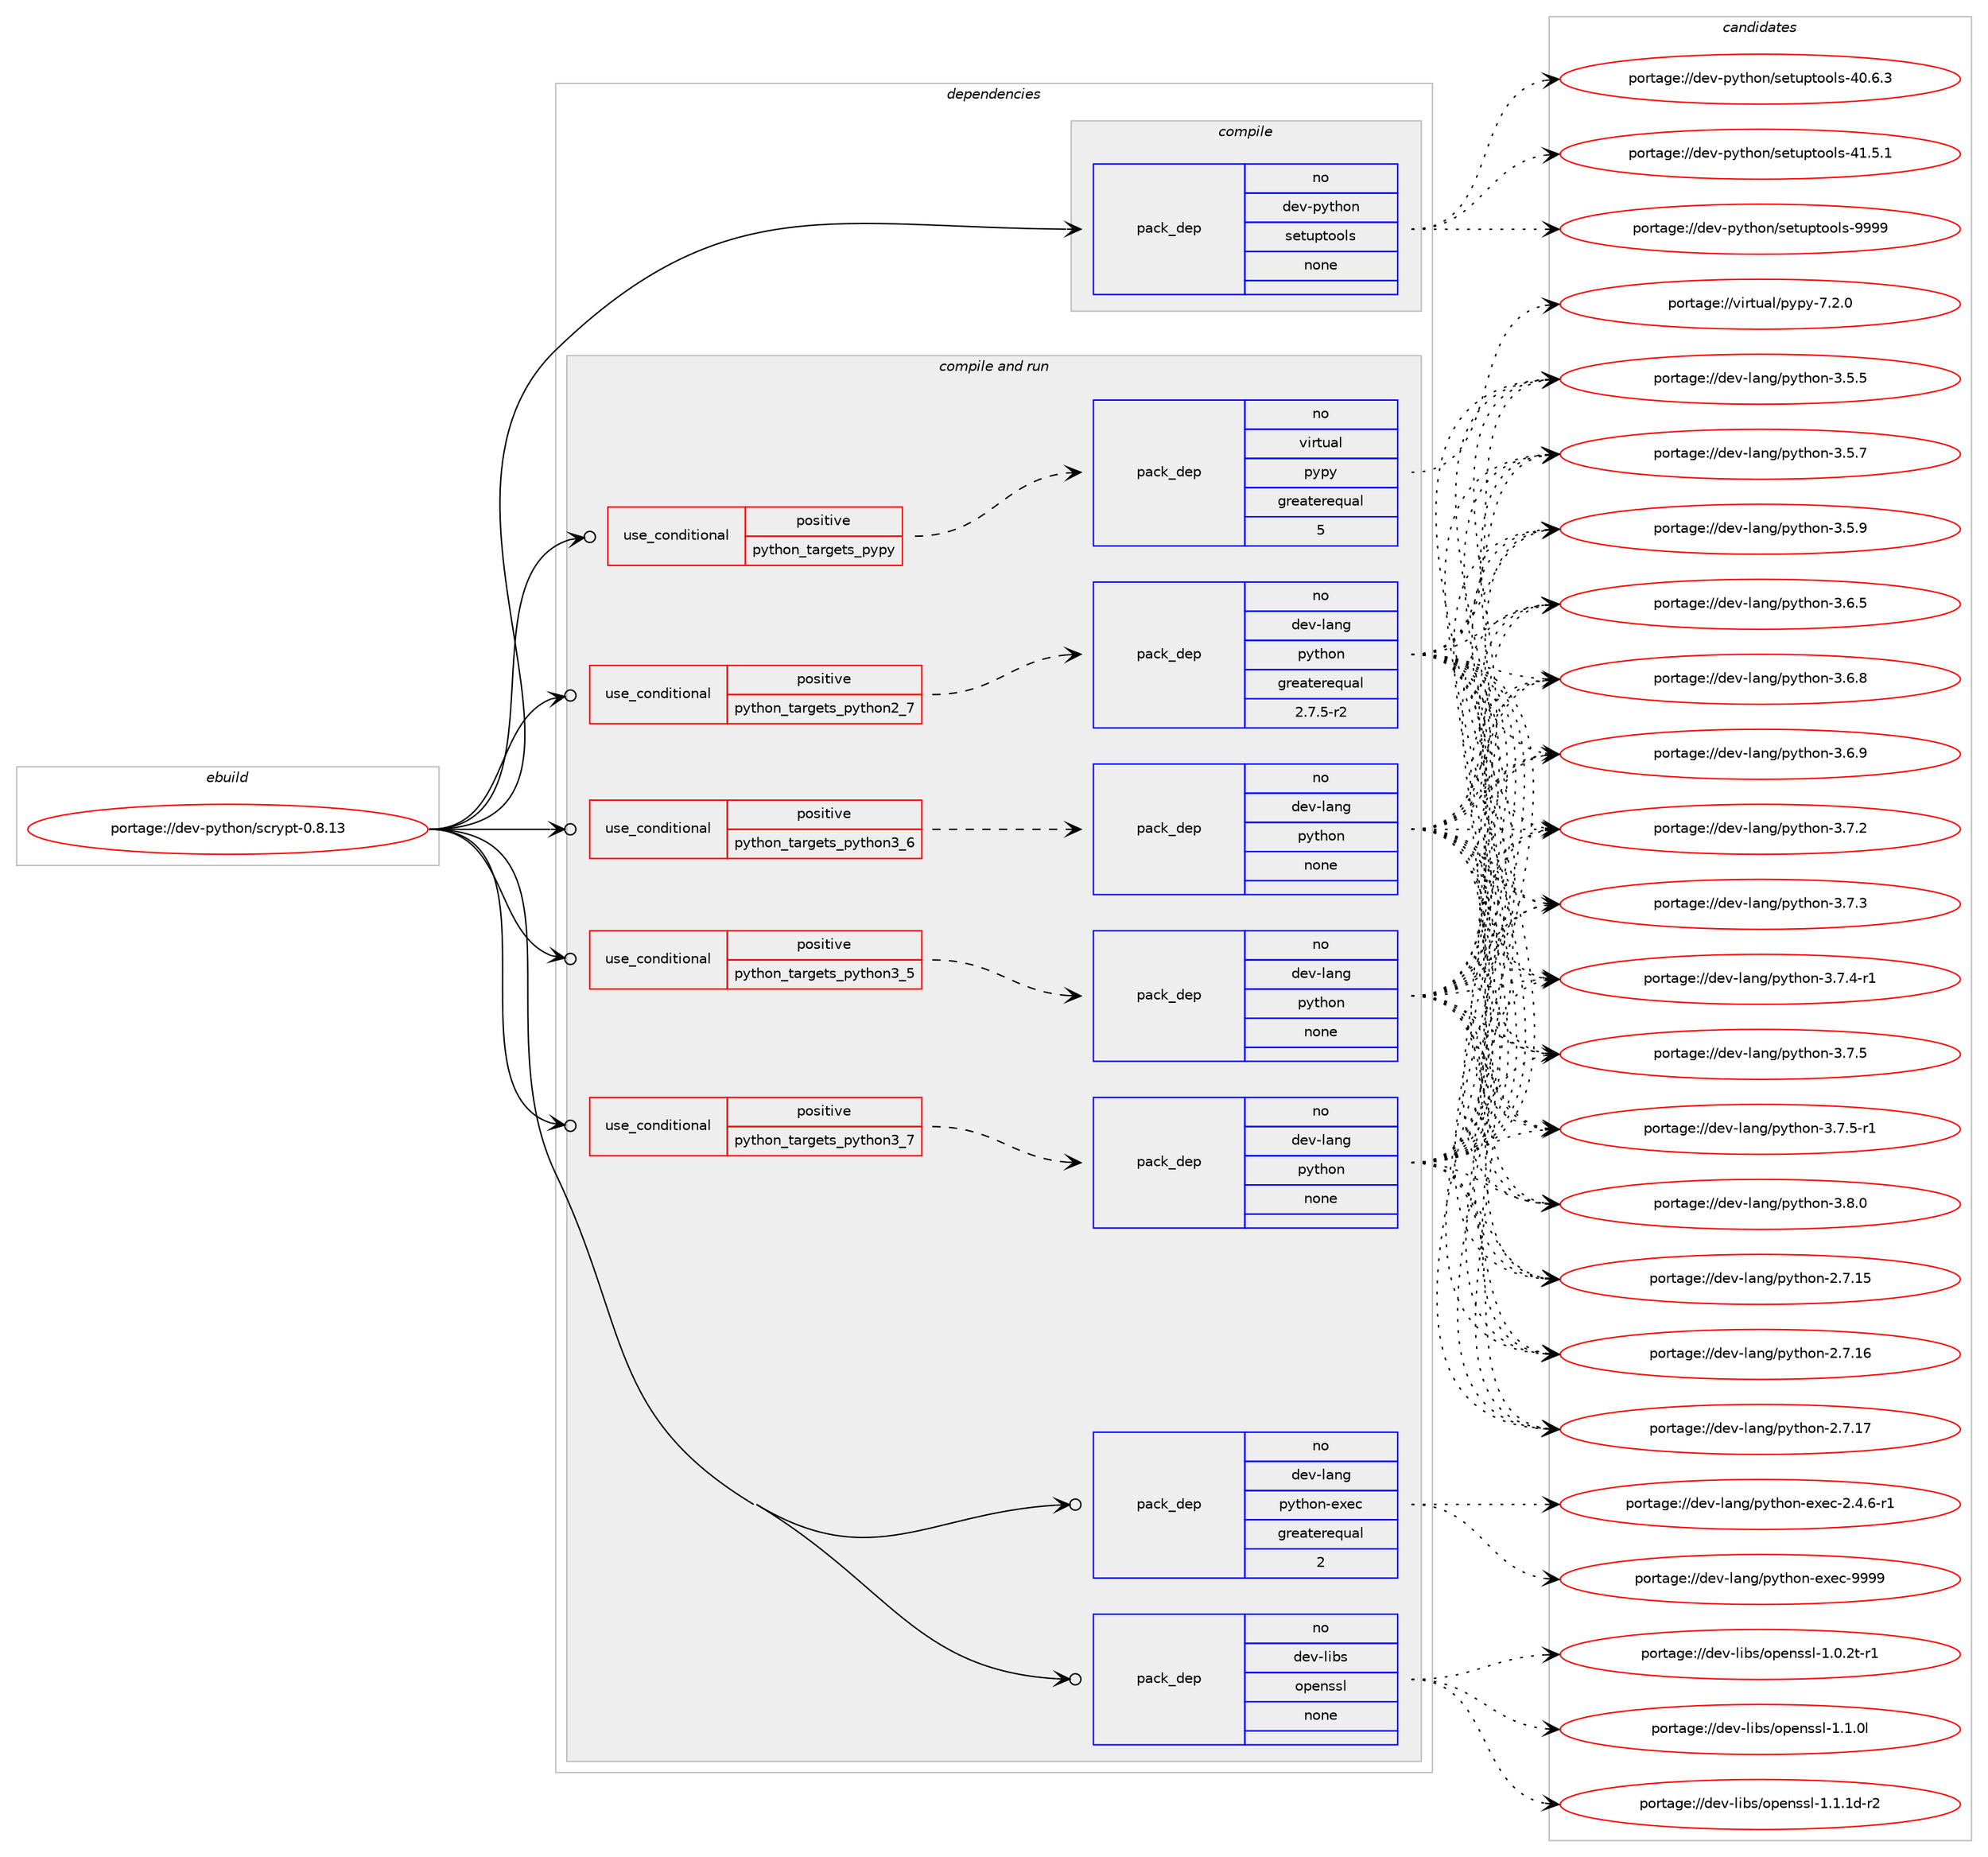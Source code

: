 digraph prolog {

# *************
# Graph options
# *************

newrank=true;
concentrate=true;
compound=true;
graph [rankdir=LR,fontname=Helvetica,fontsize=10,ranksep=1.5];#, ranksep=2.5, nodesep=0.2];
edge  [arrowhead=vee];
node  [fontname=Helvetica,fontsize=10];

# **********
# The ebuild
# **********

subgraph cluster_leftcol {
color=gray;
rank=same;
label=<<i>ebuild</i>>;
id [label="portage://dev-python/scrypt-0.8.13", color=red, width=4, href="../dev-python/scrypt-0.8.13.svg"];
}

# ****************
# The dependencies
# ****************

subgraph cluster_midcol {
color=gray;
label=<<i>dependencies</i>>;
subgraph cluster_compile {
fillcolor="#eeeeee";
style=filled;
label=<<i>compile</i>>;
subgraph pack129751 {
dependency171546 [label=<<TABLE BORDER="0" CELLBORDER="1" CELLSPACING="0" CELLPADDING="4" WIDTH="220"><TR><TD ROWSPAN="6" CELLPADDING="30">pack_dep</TD></TR><TR><TD WIDTH="110">no</TD></TR><TR><TD>dev-python</TD></TR><TR><TD>setuptools</TD></TR><TR><TD>none</TD></TR><TR><TD></TD></TR></TABLE>>, shape=none, color=blue];
}
id:e -> dependency171546:w [weight=20,style="solid",arrowhead="vee"];
}
subgraph cluster_compileandrun {
fillcolor="#eeeeee";
style=filled;
label=<<i>compile and run</i>>;
subgraph cond38392 {
dependency171547 [label=<<TABLE BORDER="0" CELLBORDER="1" CELLSPACING="0" CELLPADDING="4"><TR><TD ROWSPAN="3" CELLPADDING="10">use_conditional</TD></TR><TR><TD>positive</TD></TR><TR><TD>python_targets_pypy</TD></TR></TABLE>>, shape=none, color=red];
subgraph pack129752 {
dependency171548 [label=<<TABLE BORDER="0" CELLBORDER="1" CELLSPACING="0" CELLPADDING="4" WIDTH="220"><TR><TD ROWSPAN="6" CELLPADDING="30">pack_dep</TD></TR><TR><TD WIDTH="110">no</TD></TR><TR><TD>virtual</TD></TR><TR><TD>pypy</TD></TR><TR><TD>greaterequal</TD></TR><TR><TD>5</TD></TR></TABLE>>, shape=none, color=blue];
}
dependency171547:e -> dependency171548:w [weight=20,style="dashed",arrowhead="vee"];
}
id:e -> dependency171547:w [weight=20,style="solid",arrowhead="odotvee"];
subgraph cond38393 {
dependency171549 [label=<<TABLE BORDER="0" CELLBORDER="1" CELLSPACING="0" CELLPADDING="4"><TR><TD ROWSPAN="3" CELLPADDING="10">use_conditional</TD></TR><TR><TD>positive</TD></TR><TR><TD>python_targets_python2_7</TD></TR></TABLE>>, shape=none, color=red];
subgraph pack129753 {
dependency171550 [label=<<TABLE BORDER="0" CELLBORDER="1" CELLSPACING="0" CELLPADDING="4" WIDTH="220"><TR><TD ROWSPAN="6" CELLPADDING="30">pack_dep</TD></TR><TR><TD WIDTH="110">no</TD></TR><TR><TD>dev-lang</TD></TR><TR><TD>python</TD></TR><TR><TD>greaterequal</TD></TR><TR><TD>2.7.5-r2</TD></TR></TABLE>>, shape=none, color=blue];
}
dependency171549:e -> dependency171550:w [weight=20,style="dashed",arrowhead="vee"];
}
id:e -> dependency171549:w [weight=20,style="solid",arrowhead="odotvee"];
subgraph cond38394 {
dependency171551 [label=<<TABLE BORDER="0" CELLBORDER="1" CELLSPACING="0" CELLPADDING="4"><TR><TD ROWSPAN="3" CELLPADDING="10">use_conditional</TD></TR><TR><TD>positive</TD></TR><TR><TD>python_targets_python3_5</TD></TR></TABLE>>, shape=none, color=red];
subgraph pack129754 {
dependency171552 [label=<<TABLE BORDER="0" CELLBORDER="1" CELLSPACING="0" CELLPADDING="4" WIDTH="220"><TR><TD ROWSPAN="6" CELLPADDING="30">pack_dep</TD></TR><TR><TD WIDTH="110">no</TD></TR><TR><TD>dev-lang</TD></TR><TR><TD>python</TD></TR><TR><TD>none</TD></TR><TR><TD></TD></TR></TABLE>>, shape=none, color=blue];
}
dependency171551:e -> dependency171552:w [weight=20,style="dashed",arrowhead="vee"];
}
id:e -> dependency171551:w [weight=20,style="solid",arrowhead="odotvee"];
subgraph cond38395 {
dependency171553 [label=<<TABLE BORDER="0" CELLBORDER="1" CELLSPACING="0" CELLPADDING="4"><TR><TD ROWSPAN="3" CELLPADDING="10">use_conditional</TD></TR><TR><TD>positive</TD></TR><TR><TD>python_targets_python3_6</TD></TR></TABLE>>, shape=none, color=red];
subgraph pack129755 {
dependency171554 [label=<<TABLE BORDER="0" CELLBORDER="1" CELLSPACING="0" CELLPADDING="4" WIDTH="220"><TR><TD ROWSPAN="6" CELLPADDING="30">pack_dep</TD></TR><TR><TD WIDTH="110">no</TD></TR><TR><TD>dev-lang</TD></TR><TR><TD>python</TD></TR><TR><TD>none</TD></TR><TR><TD></TD></TR></TABLE>>, shape=none, color=blue];
}
dependency171553:e -> dependency171554:w [weight=20,style="dashed",arrowhead="vee"];
}
id:e -> dependency171553:w [weight=20,style="solid",arrowhead="odotvee"];
subgraph cond38396 {
dependency171555 [label=<<TABLE BORDER="0" CELLBORDER="1" CELLSPACING="0" CELLPADDING="4"><TR><TD ROWSPAN="3" CELLPADDING="10">use_conditional</TD></TR><TR><TD>positive</TD></TR><TR><TD>python_targets_python3_7</TD></TR></TABLE>>, shape=none, color=red];
subgraph pack129756 {
dependency171556 [label=<<TABLE BORDER="0" CELLBORDER="1" CELLSPACING="0" CELLPADDING="4" WIDTH="220"><TR><TD ROWSPAN="6" CELLPADDING="30">pack_dep</TD></TR><TR><TD WIDTH="110">no</TD></TR><TR><TD>dev-lang</TD></TR><TR><TD>python</TD></TR><TR><TD>none</TD></TR><TR><TD></TD></TR></TABLE>>, shape=none, color=blue];
}
dependency171555:e -> dependency171556:w [weight=20,style="dashed",arrowhead="vee"];
}
id:e -> dependency171555:w [weight=20,style="solid",arrowhead="odotvee"];
subgraph pack129757 {
dependency171557 [label=<<TABLE BORDER="0" CELLBORDER="1" CELLSPACING="0" CELLPADDING="4" WIDTH="220"><TR><TD ROWSPAN="6" CELLPADDING="30">pack_dep</TD></TR><TR><TD WIDTH="110">no</TD></TR><TR><TD>dev-lang</TD></TR><TR><TD>python-exec</TD></TR><TR><TD>greaterequal</TD></TR><TR><TD>2</TD></TR></TABLE>>, shape=none, color=blue];
}
id:e -> dependency171557:w [weight=20,style="solid",arrowhead="odotvee"];
subgraph pack129758 {
dependency171558 [label=<<TABLE BORDER="0" CELLBORDER="1" CELLSPACING="0" CELLPADDING="4" WIDTH="220"><TR><TD ROWSPAN="6" CELLPADDING="30">pack_dep</TD></TR><TR><TD WIDTH="110">no</TD></TR><TR><TD>dev-libs</TD></TR><TR><TD>openssl</TD></TR><TR><TD>none</TD></TR><TR><TD></TD></TR></TABLE>>, shape=none, color=blue];
}
id:e -> dependency171558:w [weight=20,style="solid",arrowhead="odotvee"];
}
subgraph cluster_run {
fillcolor="#eeeeee";
style=filled;
label=<<i>run</i>>;
}
}

# **************
# The candidates
# **************

subgraph cluster_choices {
rank=same;
color=gray;
label=<<i>candidates</i>>;

subgraph choice129751 {
color=black;
nodesep=1;
choiceportage100101118451121211161041111104711510111611711211611111110811545524846544651 [label="portage://dev-python/setuptools-40.6.3", color=red, width=4,href="../dev-python/setuptools-40.6.3.svg"];
choiceportage100101118451121211161041111104711510111611711211611111110811545524946534649 [label="portage://dev-python/setuptools-41.5.1", color=red, width=4,href="../dev-python/setuptools-41.5.1.svg"];
choiceportage10010111845112121116104111110471151011161171121161111111081154557575757 [label="portage://dev-python/setuptools-9999", color=red, width=4,href="../dev-python/setuptools-9999.svg"];
dependency171546:e -> choiceportage100101118451121211161041111104711510111611711211611111110811545524846544651:w [style=dotted,weight="100"];
dependency171546:e -> choiceportage100101118451121211161041111104711510111611711211611111110811545524946534649:w [style=dotted,weight="100"];
dependency171546:e -> choiceportage10010111845112121116104111110471151011161171121161111111081154557575757:w [style=dotted,weight="100"];
}
subgraph choice129752 {
color=black;
nodesep=1;
choiceportage1181051141161179710847112121112121455546504648 [label="portage://virtual/pypy-7.2.0", color=red, width=4,href="../virtual/pypy-7.2.0.svg"];
dependency171548:e -> choiceportage1181051141161179710847112121112121455546504648:w [style=dotted,weight="100"];
}
subgraph choice129753 {
color=black;
nodesep=1;
choiceportage10010111845108971101034711212111610411111045504655464953 [label="portage://dev-lang/python-2.7.15", color=red, width=4,href="../dev-lang/python-2.7.15.svg"];
choiceportage10010111845108971101034711212111610411111045504655464954 [label="portage://dev-lang/python-2.7.16", color=red, width=4,href="../dev-lang/python-2.7.16.svg"];
choiceportage10010111845108971101034711212111610411111045504655464955 [label="portage://dev-lang/python-2.7.17", color=red, width=4,href="../dev-lang/python-2.7.17.svg"];
choiceportage100101118451089711010347112121116104111110455146534653 [label="portage://dev-lang/python-3.5.5", color=red, width=4,href="../dev-lang/python-3.5.5.svg"];
choiceportage100101118451089711010347112121116104111110455146534655 [label="portage://dev-lang/python-3.5.7", color=red, width=4,href="../dev-lang/python-3.5.7.svg"];
choiceportage100101118451089711010347112121116104111110455146534657 [label="portage://dev-lang/python-3.5.9", color=red, width=4,href="../dev-lang/python-3.5.9.svg"];
choiceportage100101118451089711010347112121116104111110455146544653 [label="portage://dev-lang/python-3.6.5", color=red, width=4,href="../dev-lang/python-3.6.5.svg"];
choiceportage100101118451089711010347112121116104111110455146544656 [label="portage://dev-lang/python-3.6.8", color=red, width=4,href="../dev-lang/python-3.6.8.svg"];
choiceportage100101118451089711010347112121116104111110455146544657 [label="portage://dev-lang/python-3.6.9", color=red, width=4,href="../dev-lang/python-3.6.9.svg"];
choiceportage100101118451089711010347112121116104111110455146554650 [label="portage://dev-lang/python-3.7.2", color=red, width=4,href="../dev-lang/python-3.7.2.svg"];
choiceportage100101118451089711010347112121116104111110455146554651 [label="portage://dev-lang/python-3.7.3", color=red, width=4,href="../dev-lang/python-3.7.3.svg"];
choiceportage1001011184510897110103471121211161041111104551465546524511449 [label="portage://dev-lang/python-3.7.4-r1", color=red, width=4,href="../dev-lang/python-3.7.4-r1.svg"];
choiceportage100101118451089711010347112121116104111110455146554653 [label="portage://dev-lang/python-3.7.5", color=red, width=4,href="../dev-lang/python-3.7.5.svg"];
choiceportage1001011184510897110103471121211161041111104551465546534511449 [label="portage://dev-lang/python-3.7.5-r1", color=red, width=4,href="../dev-lang/python-3.7.5-r1.svg"];
choiceportage100101118451089711010347112121116104111110455146564648 [label="portage://dev-lang/python-3.8.0", color=red, width=4,href="../dev-lang/python-3.8.0.svg"];
dependency171550:e -> choiceportage10010111845108971101034711212111610411111045504655464953:w [style=dotted,weight="100"];
dependency171550:e -> choiceportage10010111845108971101034711212111610411111045504655464954:w [style=dotted,weight="100"];
dependency171550:e -> choiceportage10010111845108971101034711212111610411111045504655464955:w [style=dotted,weight="100"];
dependency171550:e -> choiceportage100101118451089711010347112121116104111110455146534653:w [style=dotted,weight="100"];
dependency171550:e -> choiceportage100101118451089711010347112121116104111110455146534655:w [style=dotted,weight="100"];
dependency171550:e -> choiceportage100101118451089711010347112121116104111110455146534657:w [style=dotted,weight="100"];
dependency171550:e -> choiceportage100101118451089711010347112121116104111110455146544653:w [style=dotted,weight="100"];
dependency171550:e -> choiceportage100101118451089711010347112121116104111110455146544656:w [style=dotted,weight="100"];
dependency171550:e -> choiceportage100101118451089711010347112121116104111110455146544657:w [style=dotted,weight="100"];
dependency171550:e -> choiceportage100101118451089711010347112121116104111110455146554650:w [style=dotted,weight="100"];
dependency171550:e -> choiceportage100101118451089711010347112121116104111110455146554651:w [style=dotted,weight="100"];
dependency171550:e -> choiceportage1001011184510897110103471121211161041111104551465546524511449:w [style=dotted,weight="100"];
dependency171550:e -> choiceportage100101118451089711010347112121116104111110455146554653:w [style=dotted,weight="100"];
dependency171550:e -> choiceportage1001011184510897110103471121211161041111104551465546534511449:w [style=dotted,weight="100"];
dependency171550:e -> choiceportage100101118451089711010347112121116104111110455146564648:w [style=dotted,weight="100"];
}
subgraph choice129754 {
color=black;
nodesep=1;
choiceportage10010111845108971101034711212111610411111045504655464953 [label="portage://dev-lang/python-2.7.15", color=red, width=4,href="../dev-lang/python-2.7.15.svg"];
choiceportage10010111845108971101034711212111610411111045504655464954 [label="portage://dev-lang/python-2.7.16", color=red, width=4,href="../dev-lang/python-2.7.16.svg"];
choiceportage10010111845108971101034711212111610411111045504655464955 [label="portage://dev-lang/python-2.7.17", color=red, width=4,href="../dev-lang/python-2.7.17.svg"];
choiceportage100101118451089711010347112121116104111110455146534653 [label="portage://dev-lang/python-3.5.5", color=red, width=4,href="../dev-lang/python-3.5.5.svg"];
choiceportage100101118451089711010347112121116104111110455146534655 [label="portage://dev-lang/python-3.5.7", color=red, width=4,href="../dev-lang/python-3.5.7.svg"];
choiceportage100101118451089711010347112121116104111110455146534657 [label="portage://dev-lang/python-3.5.9", color=red, width=4,href="../dev-lang/python-3.5.9.svg"];
choiceportage100101118451089711010347112121116104111110455146544653 [label="portage://dev-lang/python-3.6.5", color=red, width=4,href="../dev-lang/python-3.6.5.svg"];
choiceportage100101118451089711010347112121116104111110455146544656 [label="portage://dev-lang/python-3.6.8", color=red, width=4,href="../dev-lang/python-3.6.8.svg"];
choiceportage100101118451089711010347112121116104111110455146544657 [label="portage://dev-lang/python-3.6.9", color=red, width=4,href="../dev-lang/python-3.6.9.svg"];
choiceportage100101118451089711010347112121116104111110455146554650 [label="portage://dev-lang/python-3.7.2", color=red, width=4,href="../dev-lang/python-3.7.2.svg"];
choiceportage100101118451089711010347112121116104111110455146554651 [label="portage://dev-lang/python-3.7.3", color=red, width=4,href="../dev-lang/python-3.7.3.svg"];
choiceportage1001011184510897110103471121211161041111104551465546524511449 [label="portage://dev-lang/python-3.7.4-r1", color=red, width=4,href="../dev-lang/python-3.7.4-r1.svg"];
choiceportage100101118451089711010347112121116104111110455146554653 [label="portage://dev-lang/python-3.7.5", color=red, width=4,href="../dev-lang/python-3.7.5.svg"];
choiceportage1001011184510897110103471121211161041111104551465546534511449 [label="portage://dev-lang/python-3.7.5-r1", color=red, width=4,href="../dev-lang/python-3.7.5-r1.svg"];
choiceportage100101118451089711010347112121116104111110455146564648 [label="portage://dev-lang/python-3.8.0", color=red, width=4,href="../dev-lang/python-3.8.0.svg"];
dependency171552:e -> choiceportage10010111845108971101034711212111610411111045504655464953:w [style=dotted,weight="100"];
dependency171552:e -> choiceportage10010111845108971101034711212111610411111045504655464954:w [style=dotted,weight="100"];
dependency171552:e -> choiceportage10010111845108971101034711212111610411111045504655464955:w [style=dotted,weight="100"];
dependency171552:e -> choiceportage100101118451089711010347112121116104111110455146534653:w [style=dotted,weight="100"];
dependency171552:e -> choiceportage100101118451089711010347112121116104111110455146534655:w [style=dotted,weight="100"];
dependency171552:e -> choiceportage100101118451089711010347112121116104111110455146534657:w [style=dotted,weight="100"];
dependency171552:e -> choiceportage100101118451089711010347112121116104111110455146544653:w [style=dotted,weight="100"];
dependency171552:e -> choiceportage100101118451089711010347112121116104111110455146544656:w [style=dotted,weight="100"];
dependency171552:e -> choiceportage100101118451089711010347112121116104111110455146544657:w [style=dotted,weight="100"];
dependency171552:e -> choiceportage100101118451089711010347112121116104111110455146554650:w [style=dotted,weight="100"];
dependency171552:e -> choiceportage100101118451089711010347112121116104111110455146554651:w [style=dotted,weight="100"];
dependency171552:e -> choiceportage1001011184510897110103471121211161041111104551465546524511449:w [style=dotted,weight="100"];
dependency171552:e -> choiceportage100101118451089711010347112121116104111110455146554653:w [style=dotted,weight="100"];
dependency171552:e -> choiceportage1001011184510897110103471121211161041111104551465546534511449:w [style=dotted,weight="100"];
dependency171552:e -> choiceportage100101118451089711010347112121116104111110455146564648:w [style=dotted,weight="100"];
}
subgraph choice129755 {
color=black;
nodesep=1;
choiceportage10010111845108971101034711212111610411111045504655464953 [label="portage://dev-lang/python-2.7.15", color=red, width=4,href="../dev-lang/python-2.7.15.svg"];
choiceportage10010111845108971101034711212111610411111045504655464954 [label="portage://dev-lang/python-2.7.16", color=red, width=4,href="../dev-lang/python-2.7.16.svg"];
choiceportage10010111845108971101034711212111610411111045504655464955 [label="portage://dev-lang/python-2.7.17", color=red, width=4,href="../dev-lang/python-2.7.17.svg"];
choiceportage100101118451089711010347112121116104111110455146534653 [label="portage://dev-lang/python-3.5.5", color=red, width=4,href="../dev-lang/python-3.5.5.svg"];
choiceportage100101118451089711010347112121116104111110455146534655 [label="portage://dev-lang/python-3.5.7", color=red, width=4,href="../dev-lang/python-3.5.7.svg"];
choiceportage100101118451089711010347112121116104111110455146534657 [label="portage://dev-lang/python-3.5.9", color=red, width=4,href="../dev-lang/python-3.5.9.svg"];
choiceportage100101118451089711010347112121116104111110455146544653 [label="portage://dev-lang/python-3.6.5", color=red, width=4,href="../dev-lang/python-3.6.5.svg"];
choiceportage100101118451089711010347112121116104111110455146544656 [label="portage://dev-lang/python-3.6.8", color=red, width=4,href="../dev-lang/python-3.6.8.svg"];
choiceportage100101118451089711010347112121116104111110455146544657 [label="portage://dev-lang/python-3.6.9", color=red, width=4,href="../dev-lang/python-3.6.9.svg"];
choiceportage100101118451089711010347112121116104111110455146554650 [label="portage://dev-lang/python-3.7.2", color=red, width=4,href="../dev-lang/python-3.7.2.svg"];
choiceportage100101118451089711010347112121116104111110455146554651 [label="portage://dev-lang/python-3.7.3", color=red, width=4,href="../dev-lang/python-3.7.3.svg"];
choiceportage1001011184510897110103471121211161041111104551465546524511449 [label="portage://dev-lang/python-3.7.4-r1", color=red, width=4,href="../dev-lang/python-3.7.4-r1.svg"];
choiceportage100101118451089711010347112121116104111110455146554653 [label="portage://dev-lang/python-3.7.5", color=red, width=4,href="../dev-lang/python-3.7.5.svg"];
choiceportage1001011184510897110103471121211161041111104551465546534511449 [label="portage://dev-lang/python-3.7.5-r1", color=red, width=4,href="../dev-lang/python-3.7.5-r1.svg"];
choiceportage100101118451089711010347112121116104111110455146564648 [label="portage://dev-lang/python-3.8.0", color=red, width=4,href="../dev-lang/python-3.8.0.svg"];
dependency171554:e -> choiceportage10010111845108971101034711212111610411111045504655464953:w [style=dotted,weight="100"];
dependency171554:e -> choiceportage10010111845108971101034711212111610411111045504655464954:w [style=dotted,weight="100"];
dependency171554:e -> choiceportage10010111845108971101034711212111610411111045504655464955:w [style=dotted,weight="100"];
dependency171554:e -> choiceportage100101118451089711010347112121116104111110455146534653:w [style=dotted,weight="100"];
dependency171554:e -> choiceportage100101118451089711010347112121116104111110455146534655:w [style=dotted,weight="100"];
dependency171554:e -> choiceportage100101118451089711010347112121116104111110455146534657:w [style=dotted,weight="100"];
dependency171554:e -> choiceportage100101118451089711010347112121116104111110455146544653:w [style=dotted,weight="100"];
dependency171554:e -> choiceportage100101118451089711010347112121116104111110455146544656:w [style=dotted,weight="100"];
dependency171554:e -> choiceportage100101118451089711010347112121116104111110455146544657:w [style=dotted,weight="100"];
dependency171554:e -> choiceportage100101118451089711010347112121116104111110455146554650:w [style=dotted,weight="100"];
dependency171554:e -> choiceportage100101118451089711010347112121116104111110455146554651:w [style=dotted,weight="100"];
dependency171554:e -> choiceportage1001011184510897110103471121211161041111104551465546524511449:w [style=dotted,weight="100"];
dependency171554:e -> choiceportage100101118451089711010347112121116104111110455146554653:w [style=dotted,weight="100"];
dependency171554:e -> choiceportage1001011184510897110103471121211161041111104551465546534511449:w [style=dotted,weight="100"];
dependency171554:e -> choiceportage100101118451089711010347112121116104111110455146564648:w [style=dotted,weight="100"];
}
subgraph choice129756 {
color=black;
nodesep=1;
choiceportage10010111845108971101034711212111610411111045504655464953 [label="portage://dev-lang/python-2.7.15", color=red, width=4,href="../dev-lang/python-2.7.15.svg"];
choiceportage10010111845108971101034711212111610411111045504655464954 [label="portage://dev-lang/python-2.7.16", color=red, width=4,href="../dev-lang/python-2.7.16.svg"];
choiceportage10010111845108971101034711212111610411111045504655464955 [label="portage://dev-lang/python-2.7.17", color=red, width=4,href="../dev-lang/python-2.7.17.svg"];
choiceportage100101118451089711010347112121116104111110455146534653 [label="portage://dev-lang/python-3.5.5", color=red, width=4,href="../dev-lang/python-3.5.5.svg"];
choiceportage100101118451089711010347112121116104111110455146534655 [label="portage://dev-lang/python-3.5.7", color=red, width=4,href="../dev-lang/python-3.5.7.svg"];
choiceportage100101118451089711010347112121116104111110455146534657 [label="portage://dev-lang/python-3.5.9", color=red, width=4,href="../dev-lang/python-3.5.9.svg"];
choiceportage100101118451089711010347112121116104111110455146544653 [label="portage://dev-lang/python-3.6.5", color=red, width=4,href="../dev-lang/python-3.6.5.svg"];
choiceportage100101118451089711010347112121116104111110455146544656 [label="portage://dev-lang/python-3.6.8", color=red, width=4,href="../dev-lang/python-3.6.8.svg"];
choiceportage100101118451089711010347112121116104111110455146544657 [label="portage://dev-lang/python-3.6.9", color=red, width=4,href="../dev-lang/python-3.6.9.svg"];
choiceportage100101118451089711010347112121116104111110455146554650 [label="portage://dev-lang/python-3.7.2", color=red, width=4,href="../dev-lang/python-3.7.2.svg"];
choiceportage100101118451089711010347112121116104111110455146554651 [label="portage://dev-lang/python-3.7.3", color=red, width=4,href="../dev-lang/python-3.7.3.svg"];
choiceportage1001011184510897110103471121211161041111104551465546524511449 [label="portage://dev-lang/python-3.7.4-r1", color=red, width=4,href="../dev-lang/python-3.7.4-r1.svg"];
choiceportage100101118451089711010347112121116104111110455146554653 [label="portage://dev-lang/python-3.7.5", color=red, width=4,href="../dev-lang/python-3.7.5.svg"];
choiceportage1001011184510897110103471121211161041111104551465546534511449 [label="portage://dev-lang/python-3.7.5-r1", color=red, width=4,href="../dev-lang/python-3.7.5-r1.svg"];
choiceportage100101118451089711010347112121116104111110455146564648 [label="portage://dev-lang/python-3.8.0", color=red, width=4,href="../dev-lang/python-3.8.0.svg"];
dependency171556:e -> choiceportage10010111845108971101034711212111610411111045504655464953:w [style=dotted,weight="100"];
dependency171556:e -> choiceportage10010111845108971101034711212111610411111045504655464954:w [style=dotted,weight="100"];
dependency171556:e -> choiceportage10010111845108971101034711212111610411111045504655464955:w [style=dotted,weight="100"];
dependency171556:e -> choiceportage100101118451089711010347112121116104111110455146534653:w [style=dotted,weight="100"];
dependency171556:e -> choiceportage100101118451089711010347112121116104111110455146534655:w [style=dotted,weight="100"];
dependency171556:e -> choiceportage100101118451089711010347112121116104111110455146534657:w [style=dotted,weight="100"];
dependency171556:e -> choiceportage100101118451089711010347112121116104111110455146544653:w [style=dotted,weight="100"];
dependency171556:e -> choiceportage100101118451089711010347112121116104111110455146544656:w [style=dotted,weight="100"];
dependency171556:e -> choiceportage100101118451089711010347112121116104111110455146544657:w [style=dotted,weight="100"];
dependency171556:e -> choiceportage100101118451089711010347112121116104111110455146554650:w [style=dotted,weight="100"];
dependency171556:e -> choiceportage100101118451089711010347112121116104111110455146554651:w [style=dotted,weight="100"];
dependency171556:e -> choiceportage1001011184510897110103471121211161041111104551465546524511449:w [style=dotted,weight="100"];
dependency171556:e -> choiceportage100101118451089711010347112121116104111110455146554653:w [style=dotted,weight="100"];
dependency171556:e -> choiceportage1001011184510897110103471121211161041111104551465546534511449:w [style=dotted,weight="100"];
dependency171556:e -> choiceportage100101118451089711010347112121116104111110455146564648:w [style=dotted,weight="100"];
}
subgraph choice129757 {
color=black;
nodesep=1;
choiceportage10010111845108971101034711212111610411111045101120101994550465246544511449 [label="portage://dev-lang/python-exec-2.4.6-r1", color=red, width=4,href="../dev-lang/python-exec-2.4.6-r1.svg"];
choiceportage10010111845108971101034711212111610411111045101120101994557575757 [label="portage://dev-lang/python-exec-9999", color=red, width=4,href="../dev-lang/python-exec-9999.svg"];
dependency171557:e -> choiceportage10010111845108971101034711212111610411111045101120101994550465246544511449:w [style=dotted,weight="100"];
dependency171557:e -> choiceportage10010111845108971101034711212111610411111045101120101994557575757:w [style=dotted,weight="100"];
}
subgraph choice129758 {
color=black;
nodesep=1;
choiceportage1001011184510810598115471111121011101151151084549464846501164511449 [label="portage://dev-libs/openssl-1.0.2t-r1", color=red, width=4,href="../dev-libs/openssl-1.0.2t-r1.svg"];
choiceportage100101118451081059811547111112101110115115108454946494648108 [label="portage://dev-libs/openssl-1.1.0l", color=red, width=4,href="../dev-libs/openssl-1.1.0l.svg"];
choiceportage1001011184510810598115471111121011101151151084549464946491004511450 [label="portage://dev-libs/openssl-1.1.1d-r2", color=red, width=4,href="../dev-libs/openssl-1.1.1d-r2.svg"];
dependency171558:e -> choiceportage1001011184510810598115471111121011101151151084549464846501164511449:w [style=dotted,weight="100"];
dependency171558:e -> choiceportage100101118451081059811547111112101110115115108454946494648108:w [style=dotted,weight="100"];
dependency171558:e -> choiceportage1001011184510810598115471111121011101151151084549464946491004511450:w [style=dotted,weight="100"];
}
}

}
